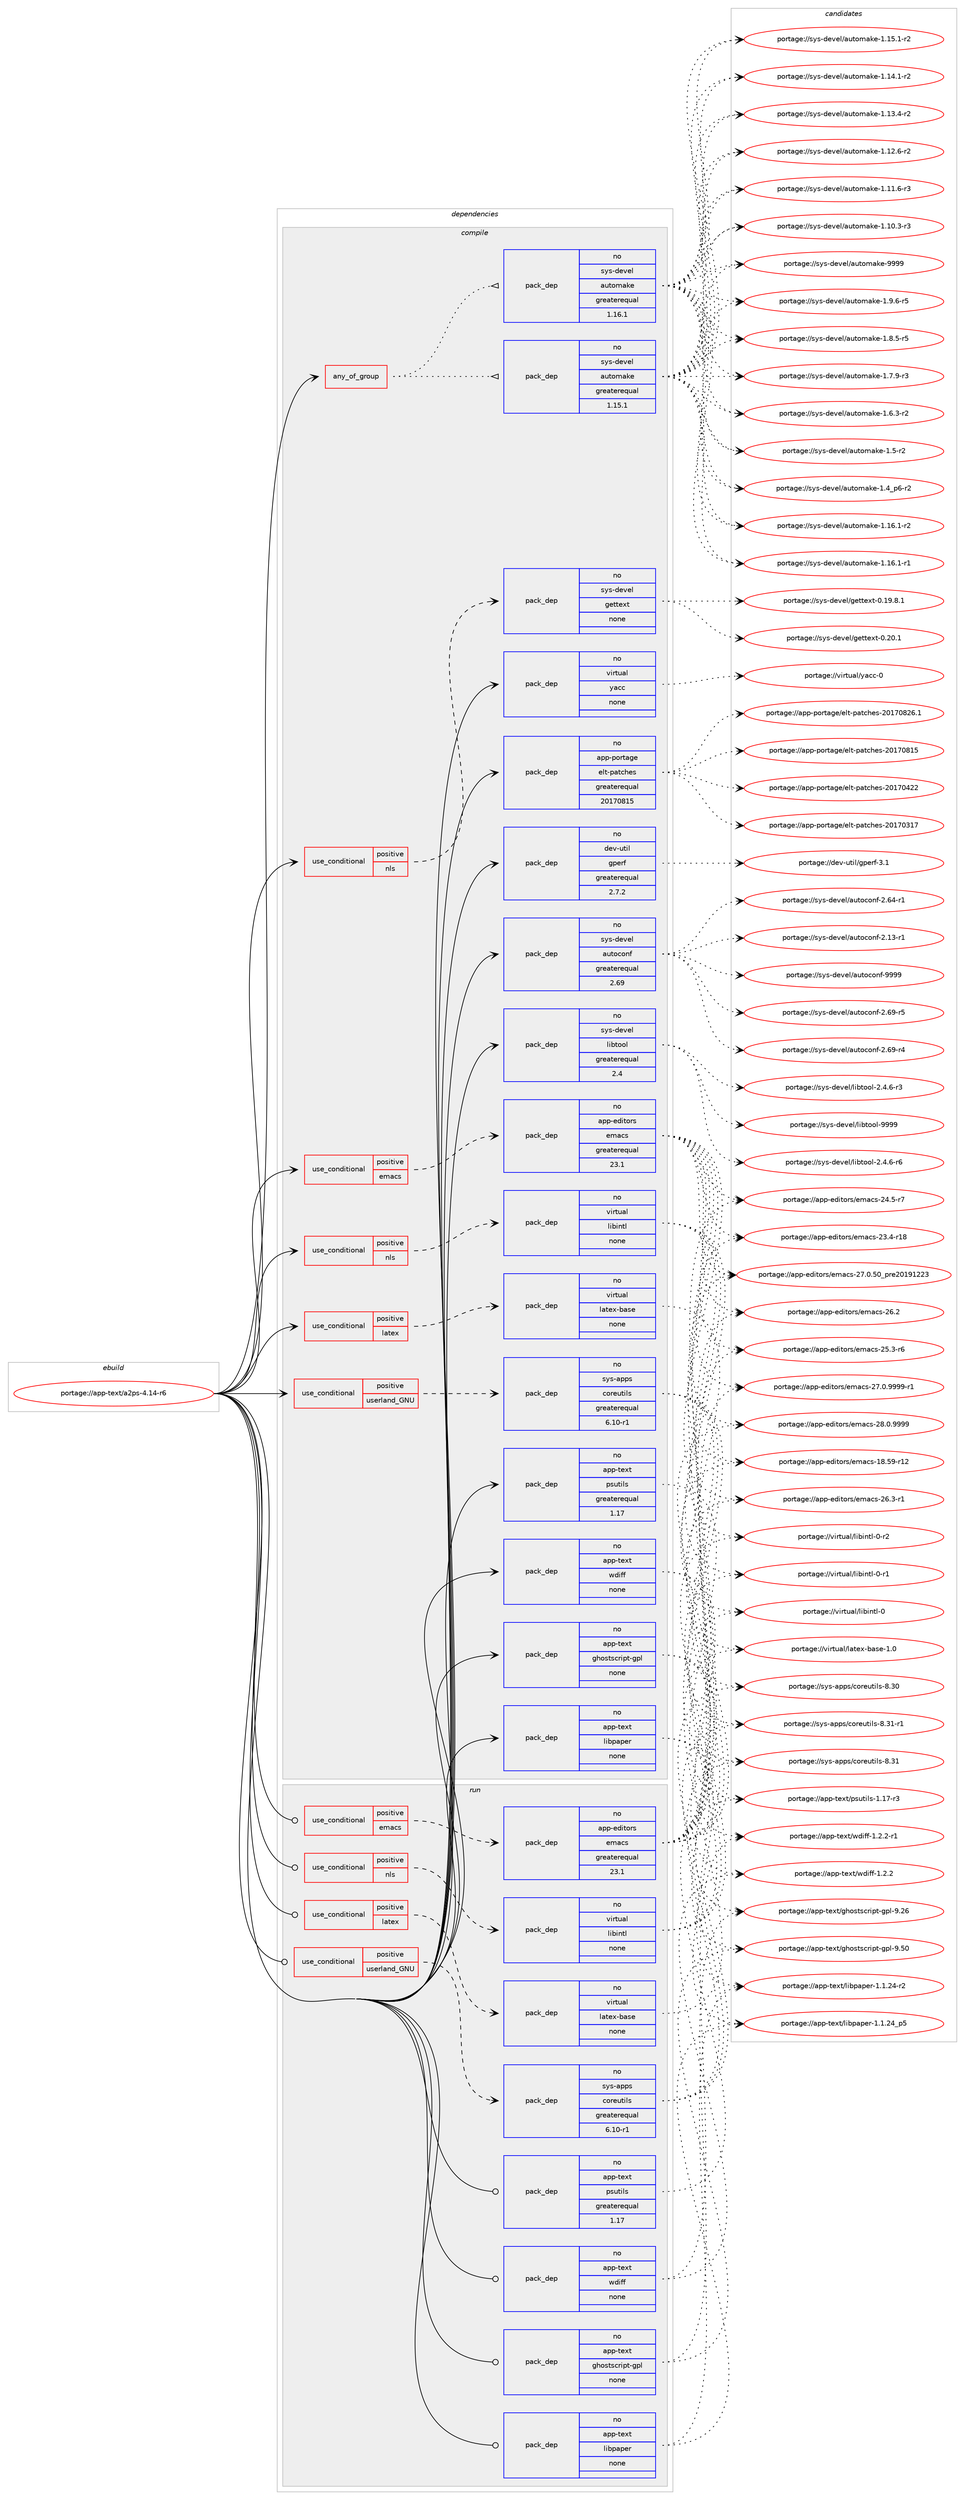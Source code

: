digraph prolog {

# *************
# Graph options
# *************

newrank=true;
concentrate=true;
compound=true;
graph [rankdir=LR,fontname=Helvetica,fontsize=10,ranksep=1.5];#, ranksep=2.5, nodesep=0.2];
edge  [arrowhead=vee];
node  [fontname=Helvetica,fontsize=10];

# **********
# The ebuild
# **********

subgraph cluster_leftcol {
color=gray;
label=<<i>ebuild</i>>;
id [label="portage://app-text/a2ps-4.14-r6", color=red, width=4, href="../app-text/a2ps-4.14-r6.svg"];
}

# ****************
# The dependencies
# ****************

subgraph cluster_midcol {
color=gray;
label=<<i>dependencies</i>>;
subgraph cluster_compile {
fillcolor="#eeeeee";
style=filled;
label=<<i>compile</i>>;
subgraph any7736 {
dependency599955 [label=<<TABLE BORDER="0" CELLBORDER="1" CELLSPACING="0" CELLPADDING="4"><TR><TD CELLPADDING="10">any_of_group</TD></TR></TABLE>>, shape=none, color=red];subgraph pack451269 {
dependency599956 [label=<<TABLE BORDER="0" CELLBORDER="1" CELLSPACING="0" CELLPADDING="4" WIDTH="220"><TR><TD ROWSPAN="6" CELLPADDING="30">pack_dep</TD></TR><TR><TD WIDTH="110">no</TD></TR><TR><TD>sys-devel</TD></TR><TR><TD>automake</TD></TR><TR><TD>greaterequal</TD></TR><TR><TD>1.16.1</TD></TR></TABLE>>, shape=none, color=blue];
}
dependency599955:e -> dependency599956:w [weight=20,style="dotted",arrowhead="oinv"];
subgraph pack451270 {
dependency599957 [label=<<TABLE BORDER="0" CELLBORDER="1" CELLSPACING="0" CELLPADDING="4" WIDTH="220"><TR><TD ROWSPAN="6" CELLPADDING="30">pack_dep</TD></TR><TR><TD WIDTH="110">no</TD></TR><TR><TD>sys-devel</TD></TR><TR><TD>automake</TD></TR><TR><TD>greaterequal</TD></TR><TR><TD>1.15.1</TD></TR></TABLE>>, shape=none, color=blue];
}
dependency599955:e -> dependency599957:w [weight=20,style="dotted",arrowhead="oinv"];
}
id:e -> dependency599955:w [weight=20,style="solid",arrowhead="vee"];
subgraph cond140684 {
dependency599958 [label=<<TABLE BORDER="0" CELLBORDER="1" CELLSPACING="0" CELLPADDING="4"><TR><TD ROWSPAN="3" CELLPADDING="10">use_conditional</TD></TR><TR><TD>positive</TD></TR><TR><TD>emacs</TD></TR></TABLE>>, shape=none, color=red];
subgraph pack451271 {
dependency599959 [label=<<TABLE BORDER="0" CELLBORDER="1" CELLSPACING="0" CELLPADDING="4" WIDTH="220"><TR><TD ROWSPAN="6" CELLPADDING="30">pack_dep</TD></TR><TR><TD WIDTH="110">no</TD></TR><TR><TD>app-editors</TD></TR><TR><TD>emacs</TD></TR><TR><TD>greaterequal</TD></TR><TR><TD>23.1</TD></TR></TABLE>>, shape=none, color=blue];
}
dependency599958:e -> dependency599959:w [weight=20,style="dashed",arrowhead="vee"];
}
id:e -> dependency599958:w [weight=20,style="solid",arrowhead="vee"];
subgraph cond140685 {
dependency599960 [label=<<TABLE BORDER="0" CELLBORDER="1" CELLSPACING="0" CELLPADDING="4"><TR><TD ROWSPAN="3" CELLPADDING="10">use_conditional</TD></TR><TR><TD>positive</TD></TR><TR><TD>latex</TD></TR></TABLE>>, shape=none, color=red];
subgraph pack451272 {
dependency599961 [label=<<TABLE BORDER="0" CELLBORDER="1" CELLSPACING="0" CELLPADDING="4" WIDTH="220"><TR><TD ROWSPAN="6" CELLPADDING="30">pack_dep</TD></TR><TR><TD WIDTH="110">no</TD></TR><TR><TD>virtual</TD></TR><TR><TD>latex-base</TD></TR><TR><TD>none</TD></TR><TR><TD></TD></TR></TABLE>>, shape=none, color=blue];
}
dependency599960:e -> dependency599961:w [weight=20,style="dashed",arrowhead="vee"];
}
id:e -> dependency599960:w [weight=20,style="solid",arrowhead="vee"];
subgraph cond140686 {
dependency599962 [label=<<TABLE BORDER="0" CELLBORDER="1" CELLSPACING="0" CELLPADDING="4"><TR><TD ROWSPAN="3" CELLPADDING="10">use_conditional</TD></TR><TR><TD>positive</TD></TR><TR><TD>nls</TD></TR></TABLE>>, shape=none, color=red];
subgraph pack451273 {
dependency599963 [label=<<TABLE BORDER="0" CELLBORDER="1" CELLSPACING="0" CELLPADDING="4" WIDTH="220"><TR><TD ROWSPAN="6" CELLPADDING="30">pack_dep</TD></TR><TR><TD WIDTH="110">no</TD></TR><TR><TD>sys-devel</TD></TR><TR><TD>gettext</TD></TR><TR><TD>none</TD></TR><TR><TD></TD></TR></TABLE>>, shape=none, color=blue];
}
dependency599962:e -> dependency599963:w [weight=20,style="dashed",arrowhead="vee"];
}
id:e -> dependency599962:w [weight=20,style="solid",arrowhead="vee"];
subgraph cond140687 {
dependency599964 [label=<<TABLE BORDER="0" CELLBORDER="1" CELLSPACING="0" CELLPADDING="4"><TR><TD ROWSPAN="3" CELLPADDING="10">use_conditional</TD></TR><TR><TD>positive</TD></TR><TR><TD>nls</TD></TR></TABLE>>, shape=none, color=red];
subgraph pack451274 {
dependency599965 [label=<<TABLE BORDER="0" CELLBORDER="1" CELLSPACING="0" CELLPADDING="4" WIDTH="220"><TR><TD ROWSPAN="6" CELLPADDING="30">pack_dep</TD></TR><TR><TD WIDTH="110">no</TD></TR><TR><TD>virtual</TD></TR><TR><TD>libintl</TD></TR><TR><TD>none</TD></TR><TR><TD></TD></TR></TABLE>>, shape=none, color=blue];
}
dependency599964:e -> dependency599965:w [weight=20,style="dashed",arrowhead="vee"];
}
id:e -> dependency599964:w [weight=20,style="solid",arrowhead="vee"];
subgraph cond140688 {
dependency599966 [label=<<TABLE BORDER="0" CELLBORDER="1" CELLSPACING="0" CELLPADDING="4"><TR><TD ROWSPAN="3" CELLPADDING="10">use_conditional</TD></TR><TR><TD>positive</TD></TR><TR><TD>userland_GNU</TD></TR></TABLE>>, shape=none, color=red];
subgraph pack451275 {
dependency599967 [label=<<TABLE BORDER="0" CELLBORDER="1" CELLSPACING="0" CELLPADDING="4" WIDTH="220"><TR><TD ROWSPAN="6" CELLPADDING="30">pack_dep</TD></TR><TR><TD WIDTH="110">no</TD></TR><TR><TD>sys-apps</TD></TR><TR><TD>coreutils</TD></TR><TR><TD>greaterequal</TD></TR><TR><TD>6.10-r1</TD></TR></TABLE>>, shape=none, color=blue];
}
dependency599966:e -> dependency599967:w [weight=20,style="dashed",arrowhead="vee"];
}
id:e -> dependency599966:w [weight=20,style="solid",arrowhead="vee"];
subgraph pack451276 {
dependency599968 [label=<<TABLE BORDER="0" CELLBORDER="1" CELLSPACING="0" CELLPADDING="4" WIDTH="220"><TR><TD ROWSPAN="6" CELLPADDING="30">pack_dep</TD></TR><TR><TD WIDTH="110">no</TD></TR><TR><TD>app-portage</TD></TR><TR><TD>elt-patches</TD></TR><TR><TD>greaterequal</TD></TR><TR><TD>20170815</TD></TR></TABLE>>, shape=none, color=blue];
}
id:e -> dependency599968:w [weight=20,style="solid",arrowhead="vee"];
subgraph pack451277 {
dependency599969 [label=<<TABLE BORDER="0" CELLBORDER="1" CELLSPACING="0" CELLPADDING="4" WIDTH="220"><TR><TD ROWSPAN="6" CELLPADDING="30">pack_dep</TD></TR><TR><TD WIDTH="110">no</TD></TR><TR><TD>app-text</TD></TR><TR><TD>ghostscript-gpl</TD></TR><TR><TD>none</TD></TR><TR><TD></TD></TR></TABLE>>, shape=none, color=blue];
}
id:e -> dependency599969:w [weight=20,style="solid",arrowhead="vee"];
subgraph pack451278 {
dependency599970 [label=<<TABLE BORDER="0" CELLBORDER="1" CELLSPACING="0" CELLPADDING="4" WIDTH="220"><TR><TD ROWSPAN="6" CELLPADDING="30">pack_dep</TD></TR><TR><TD WIDTH="110">no</TD></TR><TR><TD>app-text</TD></TR><TR><TD>libpaper</TD></TR><TR><TD>none</TD></TR><TR><TD></TD></TR></TABLE>>, shape=none, color=blue];
}
id:e -> dependency599970:w [weight=20,style="solid",arrowhead="vee"];
subgraph pack451279 {
dependency599971 [label=<<TABLE BORDER="0" CELLBORDER="1" CELLSPACING="0" CELLPADDING="4" WIDTH="220"><TR><TD ROWSPAN="6" CELLPADDING="30">pack_dep</TD></TR><TR><TD WIDTH="110">no</TD></TR><TR><TD>app-text</TD></TR><TR><TD>psutils</TD></TR><TR><TD>greaterequal</TD></TR><TR><TD>1.17</TD></TR></TABLE>>, shape=none, color=blue];
}
id:e -> dependency599971:w [weight=20,style="solid",arrowhead="vee"];
subgraph pack451280 {
dependency599972 [label=<<TABLE BORDER="0" CELLBORDER="1" CELLSPACING="0" CELLPADDING="4" WIDTH="220"><TR><TD ROWSPAN="6" CELLPADDING="30">pack_dep</TD></TR><TR><TD WIDTH="110">no</TD></TR><TR><TD>app-text</TD></TR><TR><TD>wdiff</TD></TR><TR><TD>none</TD></TR><TR><TD></TD></TR></TABLE>>, shape=none, color=blue];
}
id:e -> dependency599972:w [weight=20,style="solid",arrowhead="vee"];
subgraph pack451281 {
dependency599973 [label=<<TABLE BORDER="0" CELLBORDER="1" CELLSPACING="0" CELLPADDING="4" WIDTH="220"><TR><TD ROWSPAN="6" CELLPADDING="30">pack_dep</TD></TR><TR><TD WIDTH="110">no</TD></TR><TR><TD>dev-util</TD></TR><TR><TD>gperf</TD></TR><TR><TD>greaterequal</TD></TR><TR><TD>2.7.2</TD></TR></TABLE>>, shape=none, color=blue];
}
id:e -> dependency599973:w [weight=20,style="solid",arrowhead="vee"];
subgraph pack451282 {
dependency599974 [label=<<TABLE BORDER="0" CELLBORDER="1" CELLSPACING="0" CELLPADDING="4" WIDTH="220"><TR><TD ROWSPAN="6" CELLPADDING="30">pack_dep</TD></TR><TR><TD WIDTH="110">no</TD></TR><TR><TD>sys-devel</TD></TR><TR><TD>autoconf</TD></TR><TR><TD>greaterequal</TD></TR><TR><TD>2.69</TD></TR></TABLE>>, shape=none, color=blue];
}
id:e -> dependency599974:w [weight=20,style="solid",arrowhead="vee"];
subgraph pack451283 {
dependency599975 [label=<<TABLE BORDER="0" CELLBORDER="1" CELLSPACING="0" CELLPADDING="4" WIDTH="220"><TR><TD ROWSPAN="6" CELLPADDING="30">pack_dep</TD></TR><TR><TD WIDTH="110">no</TD></TR><TR><TD>sys-devel</TD></TR><TR><TD>libtool</TD></TR><TR><TD>greaterequal</TD></TR><TR><TD>2.4</TD></TR></TABLE>>, shape=none, color=blue];
}
id:e -> dependency599975:w [weight=20,style="solid",arrowhead="vee"];
subgraph pack451284 {
dependency599976 [label=<<TABLE BORDER="0" CELLBORDER="1" CELLSPACING="0" CELLPADDING="4" WIDTH="220"><TR><TD ROWSPAN="6" CELLPADDING="30">pack_dep</TD></TR><TR><TD WIDTH="110">no</TD></TR><TR><TD>virtual</TD></TR><TR><TD>yacc</TD></TR><TR><TD>none</TD></TR><TR><TD></TD></TR></TABLE>>, shape=none, color=blue];
}
id:e -> dependency599976:w [weight=20,style="solid",arrowhead="vee"];
}
subgraph cluster_compileandrun {
fillcolor="#eeeeee";
style=filled;
label=<<i>compile and run</i>>;
}
subgraph cluster_run {
fillcolor="#eeeeee";
style=filled;
label=<<i>run</i>>;
subgraph cond140689 {
dependency599977 [label=<<TABLE BORDER="0" CELLBORDER="1" CELLSPACING="0" CELLPADDING="4"><TR><TD ROWSPAN="3" CELLPADDING="10">use_conditional</TD></TR><TR><TD>positive</TD></TR><TR><TD>emacs</TD></TR></TABLE>>, shape=none, color=red];
subgraph pack451285 {
dependency599978 [label=<<TABLE BORDER="0" CELLBORDER="1" CELLSPACING="0" CELLPADDING="4" WIDTH="220"><TR><TD ROWSPAN="6" CELLPADDING="30">pack_dep</TD></TR><TR><TD WIDTH="110">no</TD></TR><TR><TD>app-editors</TD></TR><TR><TD>emacs</TD></TR><TR><TD>greaterequal</TD></TR><TR><TD>23.1</TD></TR></TABLE>>, shape=none, color=blue];
}
dependency599977:e -> dependency599978:w [weight=20,style="dashed",arrowhead="vee"];
}
id:e -> dependency599977:w [weight=20,style="solid",arrowhead="odot"];
subgraph cond140690 {
dependency599979 [label=<<TABLE BORDER="0" CELLBORDER="1" CELLSPACING="0" CELLPADDING="4"><TR><TD ROWSPAN="3" CELLPADDING="10">use_conditional</TD></TR><TR><TD>positive</TD></TR><TR><TD>latex</TD></TR></TABLE>>, shape=none, color=red];
subgraph pack451286 {
dependency599980 [label=<<TABLE BORDER="0" CELLBORDER="1" CELLSPACING="0" CELLPADDING="4" WIDTH="220"><TR><TD ROWSPAN="6" CELLPADDING="30">pack_dep</TD></TR><TR><TD WIDTH="110">no</TD></TR><TR><TD>virtual</TD></TR><TR><TD>latex-base</TD></TR><TR><TD>none</TD></TR><TR><TD></TD></TR></TABLE>>, shape=none, color=blue];
}
dependency599979:e -> dependency599980:w [weight=20,style="dashed",arrowhead="vee"];
}
id:e -> dependency599979:w [weight=20,style="solid",arrowhead="odot"];
subgraph cond140691 {
dependency599981 [label=<<TABLE BORDER="0" CELLBORDER="1" CELLSPACING="0" CELLPADDING="4"><TR><TD ROWSPAN="3" CELLPADDING="10">use_conditional</TD></TR><TR><TD>positive</TD></TR><TR><TD>nls</TD></TR></TABLE>>, shape=none, color=red];
subgraph pack451287 {
dependency599982 [label=<<TABLE BORDER="0" CELLBORDER="1" CELLSPACING="0" CELLPADDING="4" WIDTH="220"><TR><TD ROWSPAN="6" CELLPADDING="30">pack_dep</TD></TR><TR><TD WIDTH="110">no</TD></TR><TR><TD>virtual</TD></TR><TR><TD>libintl</TD></TR><TR><TD>none</TD></TR><TR><TD></TD></TR></TABLE>>, shape=none, color=blue];
}
dependency599981:e -> dependency599982:w [weight=20,style="dashed",arrowhead="vee"];
}
id:e -> dependency599981:w [weight=20,style="solid",arrowhead="odot"];
subgraph cond140692 {
dependency599983 [label=<<TABLE BORDER="0" CELLBORDER="1" CELLSPACING="0" CELLPADDING="4"><TR><TD ROWSPAN="3" CELLPADDING="10">use_conditional</TD></TR><TR><TD>positive</TD></TR><TR><TD>userland_GNU</TD></TR></TABLE>>, shape=none, color=red];
subgraph pack451288 {
dependency599984 [label=<<TABLE BORDER="0" CELLBORDER="1" CELLSPACING="0" CELLPADDING="4" WIDTH="220"><TR><TD ROWSPAN="6" CELLPADDING="30">pack_dep</TD></TR><TR><TD WIDTH="110">no</TD></TR><TR><TD>sys-apps</TD></TR><TR><TD>coreutils</TD></TR><TR><TD>greaterequal</TD></TR><TR><TD>6.10-r1</TD></TR></TABLE>>, shape=none, color=blue];
}
dependency599983:e -> dependency599984:w [weight=20,style="dashed",arrowhead="vee"];
}
id:e -> dependency599983:w [weight=20,style="solid",arrowhead="odot"];
subgraph pack451289 {
dependency599985 [label=<<TABLE BORDER="0" CELLBORDER="1" CELLSPACING="0" CELLPADDING="4" WIDTH="220"><TR><TD ROWSPAN="6" CELLPADDING="30">pack_dep</TD></TR><TR><TD WIDTH="110">no</TD></TR><TR><TD>app-text</TD></TR><TR><TD>ghostscript-gpl</TD></TR><TR><TD>none</TD></TR><TR><TD></TD></TR></TABLE>>, shape=none, color=blue];
}
id:e -> dependency599985:w [weight=20,style="solid",arrowhead="odot"];
subgraph pack451290 {
dependency599986 [label=<<TABLE BORDER="0" CELLBORDER="1" CELLSPACING="0" CELLPADDING="4" WIDTH="220"><TR><TD ROWSPAN="6" CELLPADDING="30">pack_dep</TD></TR><TR><TD WIDTH="110">no</TD></TR><TR><TD>app-text</TD></TR><TR><TD>libpaper</TD></TR><TR><TD>none</TD></TR><TR><TD></TD></TR></TABLE>>, shape=none, color=blue];
}
id:e -> dependency599986:w [weight=20,style="solid",arrowhead="odot"];
subgraph pack451291 {
dependency599987 [label=<<TABLE BORDER="0" CELLBORDER="1" CELLSPACING="0" CELLPADDING="4" WIDTH="220"><TR><TD ROWSPAN="6" CELLPADDING="30">pack_dep</TD></TR><TR><TD WIDTH="110">no</TD></TR><TR><TD>app-text</TD></TR><TR><TD>psutils</TD></TR><TR><TD>greaterequal</TD></TR><TR><TD>1.17</TD></TR></TABLE>>, shape=none, color=blue];
}
id:e -> dependency599987:w [weight=20,style="solid",arrowhead="odot"];
subgraph pack451292 {
dependency599988 [label=<<TABLE BORDER="0" CELLBORDER="1" CELLSPACING="0" CELLPADDING="4" WIDTH="220"><TR><TD ROWSPAN="6" CELLPADDING="30">pack_dep</TD></TR><TR><TD WIDTH="110">no</TD></TR><TR><TD>app-text</TD></TR><TR><TD>wdiff</TD></TR><TR><TD>none</TD></TR><TR><TD></TD></TR></TABLE>>, shape=none, color=blue];
}
id:e -> dependency599988:w [weight=20,style="solid",arrowhead="odot"];
}
}

# **************
# The candidates
# **************

subgraph cluster_choices {
rank=same;
color=gray;
label=<<i>candidates</i>>;

subgraph choice451269 {
color=black;
nodesep=1;
choice115121115451001011181011084797117116111109971071014557575757 [label="portage://sys-devel/automake-9999", color=red, width=4,href="../sys-devel/automake-9999.svg"];
choice115121115451001011181011084797117116111109971071014549465746544511453 [label="portage://sys-devel/automake-1.9.6-r5", color=red, width=4,href="../sys-devel/automake-1.9.6-r5.svg"];
choice115121115451001011181011084797117116111109971071014549465646534511453 [label="portage://sys-devel/automake-1.8.5-r5", color=red, width=4,href="../sys-devel/automake-1.8.5-r5.svg"];
choice115121115451001011181011084797117116111109971071014549465546574511451 [label="portage://sys-devel/automake-1.7.9-r3", color=red, width=4,href="../sys-devel/automake-1.7.9-r3.svg"];
choice115121115451001011181011084797117116111109971071014549465446514511450 [label="portage://sys-devel/automake-1.6.3-r2", color=red, width=4,href="../sys-devel/automake-1.6.3-r2.svg"];
choice11512111545100101118101108479711711611110997107101454946534511450 [label="portage://sys-devel/automake-1.5-r2", color=red, width=4,href="../sys-devel/automake-1.5-r2.svg"];
choice115121115451001011181011084797117116111109971071014549465295112544511450 [label="portage://sys-devel/automake-1.4_p6-r2", color=red, width=4,href="../sys-devel/automake-1.4_p6-r2.svg"];
choice11512111545100101118101108479711711611110997107101454946495446494511450 [label="portage://sys-devel/automake-1.16.1-r2", color=red, width=4,href="../sys-devel/automake-1.16.1-r2.svg"];
choice11512111545100101118101108479711711611110997107101454946495446494511449 [label="portage://sys-devel/automake-1.16.1-r1", color=red, width=4,href="../sys-devel/automake-1.16.1-r1.svg"];
choice11512111545100101118101108479711711611110997107101454946495346494511450 [label="portage://sys-devel/automake-1.15.1-r2", color=red, width=4,href="../sys-devel/automake-1.15.1-r2.svg"];
choice11512111545100101118101108479711711611110997107101454946495246494511450 [label="portage://sys-devel/automake-1.14.1-r2", color=red, width=4,href="../sys-devel/automake-1.14.1-r2.svg"];
choice11512111545100101118101108479711711611110997107101454946495146524511450 [label="portage://sys-devel/automake-1.13.4-r2", color=red, width=4,href="../sys-devel/automake-1.13.4-r2.svg"];
choice11512111545100101118101108479711711611110997107101454946495046544511450 [label="portage://sys-devel/automake-1.12.6-r2", color=red, width=4,href="../sys-devel/automake-1.12.6-r2.svg"];
choice11512111545100101118101108479711711611110997107101454946494946544511451 [label="portage://sys-devel/automake-1.11.6-r3", color=red, width=4,href="../sys-devel/automake-1.11.6-r3.svg"];
choice11512111545100101118101108479711711611110997107101454946494846514511451 [label="portage://sys-devel/automake-1.10.3-r3", color=red, width=4,href="../sys-devel/automake-1.10.3-r3.svg"];
dependency599956:e -> choice115121115451001011181011084797117116111109971071014557575757:w [style=dotted,weight="100"];
dependency599956:e -> choice115121115451001011181011084797117116111109971071014549465746544511453:w [style=dotted,weight="100"];
dependency599956:e -> choice115121115451001011181011084797117116111109971071014549465646534511453:w [style=dotted,weight="100"];
dependency599956:e -> choice115121115451001011181011084797117116111109971071014549465546574511451:w [style=dotted,weight="100"];
dependency599956:e -> choice115121115451001011181011084797117116111109971071014549465446514511450:w [style=dotted,weight="100"];
dependency599956:e -> choice11512111545100101118101108479711711611110997107101454946534511450:w [style=dotted,weight="100"];
dependency599956:e -> choice115121115451001011181011084797117116111109971071014549465295112544511450:w [style=dotted,weight="100"];
dependency599956:e -> choice11512111545100101118101108479711711611110997107101454946495446494511450:w [style=dotted,weight="100"];
dependency599956:e -> choice11512111545100101118101108479711711611110997107101454946495446494511449:w [style=dotted,weight="100"];
dependency599956:e -> choice11512111545100101118101108479711711611110997107101454946495346494511450:w [style=dotted,weight="100"];
dependency599956:e -> choice11512111545100101118101108479711711611110997107101454946495246494511450:w [style=dotted,weight="100"];
dependency599956:e -> choice11512111545100101118101108479711711611110997107101454946495146524511450:w [style=dotted,weight="100"];
dependency599956:e -> choice11512111545100101118101108479711711611110997107101454946495046544511450:w [style=dotted,weight="100"];
dependency599956:e -> choice11512111545100101118101108479711711611110997107101454946494946544511451:w [style=dotted,weight="100"];
dependency599956:e -> choice11512111545100101118101108479711711611110997107101454946494846514511451:w [style=dotted,weight="100"];
}
subgraph choice451270 {
color=black;
nodesep=1;
choice115121115451001011181011084797117116111109971071014557575757 [label="portage://sys-devel/automake-9999", color=red, width=4,href="../sys-devel/automake-9999.svg"];
choice115121115451001011181011084797117116111109971071014549465746544511453 [label="portage://sys-devel/automake-1.9.6-r5", color=red, width=4,href="../sys-devel/automake-1.9.6-r5.svg"];
choice115121115451001011181011084797117116111109971071014549465646534511453 [label="portage://sys-devel/automake-1.8.5-r5", color=red, width=4,href="../sys-devel/automake-1.8.5-r5.svg"];
choice115121115451001011181011084797117116111109971071014549465546574511451 [label="portage://sys-devel/automake-1.7.9-r3", color=red, width=4,href="../sys-devel/automake-1.7.9-r3.svg"];
choice115121115451001011181011084797117116111109971071014549465446514511450 [label="portage://sys-devel/automake-1.6.3-r2", color=red, width=4,href="../sys-devel/automake-1.6.3-r2.svg"];
choice11512111545100101118101108479711711611110997107101454946534511450 [label="portage://sys-devel/automake-1.5-r2", color=red, width=4,href="../sys-devel/automake-1.5-r2.svg"];
choice115121115451001011181011084797117116111109971071014549465295112544511450 [label="portage://sys-devel/automake-1.4_p6-r2", color=red, width=4,href="../sys-devel/automake-1.4_p6-r2.svg"];
choice11512111545100101118101108479711711611110997107101454946495446494511450 [label="portage://sys-devel/automake-1.16.1-r2", color=red, width=4,href="../sys-devel/automake-1.16.1-r2.svg"];
choice11512111545100101118101108479711711611110997107101454946495446494511449 [label="portage://sys-devel/automake-1.16.1-r1", color=red, width=4,href="../sys-devel/automake-1.16.1-r1.svg"];
choice11512111545100101118101108479711711611110997107101454946495346494511450 [label="portage://sys-devel/automake-1.15.1-r2", color=red, width=4,href="../sys-devel/automake-1.15.1-r2.svg"];
choice11512111545100101118101108479711711611110997107101454946495246494511450 [label="portage://sys-devel/automake-1.14.1-r2", color=red, width=4,href="../sys-devel/automake-1.14.1-r2.svg"];
choice11512111545100101118101108479711711611110997107101454946495146524511450 [label="portage://sys-devel/automake-1.13.4-r2", color=red, width=4,href="../sys-devel/automake-1.13.4-r2.svg"];
choice11512111545100101118101108479711711611110997107101454946495046544511450 [label="portage://sys-devel/automake-1.12.6-r2", color=red, width=4,href="../sys-devel/automake-1.12.6-r2.svg"];
choice11512111545100101118101108479711711611110997107101454946494946544511451 [label="portage://sys-devel/automake-1.11.6-r3", color=red, width=4,href="../sys-devel/automake-1.11.6-r3.svg"];
choice11512111545100101118101108479711711611110997107101454946494846514511451 [label="portage://sys-devel/automake-1.10.3-r3", color=red, width=4,href="../sys-devel/automake-1.10.3-r3.svg"];
dependency599957:e -> choice115121115451001011181011084797117116111109971071014557575757:w [style=dotted,weight="100"];
dependency599957:e -> choice115121115451001011181011084797117116111109971071014549465746544511453:w [style=dotted,weight="100"];
dependency599957:e -> choice115121115451001011181011084797117116111109971071014549465646534511453:w [style=dotted,weight="100"];
dependency599957:e -> choice115121115451001011181011084797117116111109971071014549465546574511451:w [style=dotted,weight="100"];
dependency599957:e -> choice115121115451001011181011084797117116111109971071014549465446514511450:w [style=dotted,weight="100"];
dependency599957:e -> choice11512111545100101118101108479711711611110997107101454946534511450:w [style=dotted,weight="100"];
dependency599957:e -> choice115121115451001011181011084797117116111109971071014549465295112544511450:w [style=dotted,weight="100"];
dependency599957:e -> choice11512111545100101118101108479711711611110997107101454946495446494511450:w [style=dotted,weight="100"];
dependency599957:e -> choice11512111545100101118101108479711711611110997107101454946495446494511449:w [style=dotted,weight="100"];
dependency599957:e -> choice11512111545100101118101108479711711611110997107101454946495346494511450:w [style=dotted,weight="100"];
dependency599957:e -> choice11512111545100101118101108479711711611110997107101454946495246494511450:w [style=dotted,weight="100"];
dependency599957:e -> choice11512111545100101118101108479711711611110997107101454946495146524511450:w [style=dotted,weight="100"];
dependency599957:e -> choice11512111545100101118101108479711711611110997107101454946495046544511450:w [style=dotted,weight="100"];
dependency599957:e -> choice11512111545100101118101108479711711611110997107101454946494946544511451:w [style=dotted,weight="100"];
dependency599957:e -> choice11512111545100101118101108479711711611110997107101454946494846514511451:w [style=dotted,weight="100"];
}
subgraph choice451271 {
color=black;
nodesep=1;
choice971121124510110010511611111411547101109979911545505646484657575757 [label="portage://app-editors/emacs-28.0.9999", color=red, width=4,href="../app-editors/emacs-28.0.9999.svg"];
choice9711211245101100105116111114115471011099799115455055464846575757574511449 [label="portage://app-editors/emacs-27.0.9999-r1", color=red, width=4,href="../app-editors/emacs-27.0.9999-r1.svg"];
choice97112112451011001051161111141154710110997991154550554648465348951121141015048495749505051 [label="portage://app-editors/emacs-27.0.50_pre20191223", color=red, width=4,href="../app-editors/emacs-27.0.50_pre20191223.svg"];
choice971121124510110010511611111411547101109979911545505446514511449 [label="portage://app-editors/emacs-26.3-r1", color=red, width=4,href="../app-editors/emacs-26.3-r1.svg"];
choice97112112451011001051161111141154710110997991154550544650 [label="portage://app-editors/emacs-26.2", color=red, width=4,href="../app-editors/emacs-26.2.svg"];
choice971121124510110010511611111411547101109979911545505346514511454 [label="portage://app-editors/emacs-25.3-r6", color=red, width=4,href="../app-editors/emacs-25.3-r6.svg"];
choice971121124510110010511611111411547101109979911545505246534511455 [label="portage://app-editors/emacs-24.5-r7", color=red, width=4,href="../app-editors/emacs-24.5-r7.svg"];
choice97112112451011001051161111141154710110997991154550514652451144956 [label="portage://app-editors/emacs-23.4-r18", color=red, width=4,href="../app-editors/emacs-23.4-r18.svg"];
choice9711211245101100105116111114115471011099799115454956465357451144950 [label="portage://app-editors/emacs-18.59-r12", color=red, width=4,href="../app-editors/emacs-18.59-r12.svg"];
dependency599959:e -> choice971121124510110010511611111411547101109979911545505646484657575757:w [style=dotted,weight="100"];
dependency599959:e -> choice9711211245101100105116111114115471011099799115455055464846575757574511449:w [style=dotted,weight="100"];
dependency599959:e -> choice97112112451011001051161111141154710110997991154550554648465348951121141015048495749505051:w [style=dotted,weight="100"];
dependency599959:e -> choice971121124510110010511611111411547101109979911545505446514511449:w [style=dotted,weight="100"];
dependency599959:e -> choice97112112451011001051161111141154710110997991154550544650:w [style=dotted,weight="100"];
dependency599959:e -> choice971121124510110010511611111411547101109979911545505346514511454:w [style=dotted,weight="100"];
dependency599959:e -> choice971121124510110010511611111411547101109979911545505246534511455:w [style=dotted,weight="100"];
dependency599959:e -> choice97112112451011001051161111141154710110997991154550514652451144956:w [style=dotted,weight="100"];
dependency599959:e -> choice9711211245101100105116111114115471011099799115454956465357451144950:w [style=dotted,weight="100"];
}
subgraph choice451272 {
color=black;
nodesep=1;
choice11810511411611797108471089711610112045989711510145494648 [label="portage://virtual/latex-base-1.0", color=red, width=4,href="../virtual/latex-base-1.0.svg"];
dependency599961:e -> choice11810511411611797108471089711610112045989711510145494648:w [style=dotted,weight="100"];
}
subgraph choice451273 {
color=black;
nodesep=1;
choice115121115451001011181011084710310111611610112011645484650484649 [label="portage://sys-devel/gettext-0.20.1", color=red, width=4,href="../sys-devel/gettext-0.20.1.svg"];
choice1151211154510010111810110847103101116116101120116454846495746564649 [label="portage://sys-devel/gettext-0.19.8.1", color=red, width=4,href="../sys-devel/gettext-0.19.8.1.svg"];
dependency599963:e -> choice115121115451001011181011084710310111611610112011645484650484649:w [style=dotted,weight="100"];
dependency599963:e -> choice1151211154510010111810110847103101116116101120116454846495746564649:w [style=dotted,weight="100"];
}
subgraph choice451274 {
color=black;
nodesep=1;
choice11810511411611797108471081059810511011610845484511450 [label="portage://virtual/libintl-0-r2", color=red, width=4,href="../virtual/libintl-0-r2.svg"];
choice11810511411611797108471081059810511011610845484511449 [label="portage://virtual/libintl-0-r1", color=red, width=4,href="../virtual/libintl-0-r1.svg"];
choice1181051141161179710847108105981051101161084548 [label="portage://virtual/libintl-0", color=red, width=4,href="../virtual/libintl-0.svg"];
dependency599965:e -> choice11810511411611797108471081059810511011610845484511450:w [style=dotted,weight="100"];
dependency599965:e -> choice11810511411611797108471081059810511011610845484511449:w [style=dotted,weight="100"];
dependency599965:e -> choice1181051141161179710847108105981051101161084548:w [style=dotted,weight="100"];
}
subgraph choice451275 {
color=black;
nodesep=1;
choice1151211154597112112115479911111410111711610510811545564651494511449 [label="portage://sys-apps/coreutils-8.31-r1", color=red, width=4,href="../sys-apps/coreutils-8.31-r1.svg"];
choice115121115459711211211547991111141011171161051081154556465149 [label="portage://sys-apps/coreutils-8.31", color=red, width=4,href="../sys-apps/coreutils-8.31.svg"];
choice115121115459711211211547991111141011171161051081154556465148 [label="portage://sys-apps/coreutils-8.30", color=red, width=4,href="../sys-apps/coreutils-8.30.svg"];
dependency599967:e -> choice1151211154597112112115479911111410111711610510811545564651494511449:w [style=dotted,weight="100"];
dependency599967:e -> choice115121115459711211211547991111141011171161051081154556465149:w [style=dotted,weight="100"];
dependency599967:e -> choice115121115459711211211547991111141011171161051081154556465148:w [style=dotted,weight="100"];
}
subgraph choice451276 {
color=black;
nodesep=1;
choice971121124511211111411697103101471011081164511297116991041011154550484955485650544649 [label="portage://app-portage/elt-patches-20170826.1", color=red, width=4,href="../app-portage/elt-patches-20170826.1.svg"];
choice97112112451121111141169710310147101108116451129711699104101115455048495548564953 [label="portage://app-portage/elt-patches-20170815", color=red, width=4,href="../app-portage/elt-patches-20170815.svg"];
choice97112112451121111141169710310147101108116451129711699104101115455048495548525050 [label="portage://app-portage/elt-patches-20170422", color=red, width=4,href="../app-portage/elt-patches-20170422.svg"];
choice97112112451121111141169710310147101108116451129711699104101115455048495548514955 [label="portage://app-portage/elt-patches-20170317", color=red, width=4,href="../app-portage/elt-patches-20170317.svg"];
dependency599968:e -> choice971121124511211111411697103101471011081164511297116991041011154550484955485650544649:w [style=dotted,weight="100"];
dependency599968:e -> choice97112112451121111141169710310147101108116451129711699104101115455048495548564953:w [style=dotted,weight="100"];
dependency599968:e -> choice97112112451121111141169710310147101108116451129711699104101115455048495548525050:w [style=dotted,weight="100"];
dependency599968:e -> choice97112112451121111141169710310147101108116451129711699104101115455048495548514955:w [style=dotted,weight="100"];
}
subgraph choice451277 {
color=black;
nodesep=1;
choice97112112451161011201164710310411111511611599114105112116451031121084557465348 [label="portage://app-text/ghostscript-gpl-9.50", color=red, width=4,href="../app-text/ghostscript-gpl-9.50.svg"];
choice97112112451161011201164710310411111511611599114105112116451031121084557465054 [label="portage://app-text/ghostscript-gpl-9.26", color=red, width=4,href="../app-text/ghostscript-gpl-9.26.svg"];
dependency599969:e -> choice97112112451161011201164710310411111511611599114105112116451031121084557465348:w [style=dotted,weight="100"];
dependency599969:e -> choice97112112451161011201164710310411111511611599114105112116451031121084557465054:w [style=dotted,weight="100"];
}
subgraph choice451278 {
color=black;
nodesep=1;
choice9711211245116101120116471081059811297112101114454946494650529511253 [label="portage://app-text/libpaper-1.1.24_p5", color=red, width=4,href="../app-text/libpaper-1.1.24_p5.svg"];
choice9711211245116101120116471081059811297112101114454946494650524511450 [label="portage://app-text/libpaper-1.1.24-r2", color=red, width=4,href="../app-text/libpaper-1.1.24-r2.svg"];
dependency599970:e -> choice9711211245116101120116471081059811297112101114454946494650529511253:w [style=dotted,weight="100"];
dependency599970:e -> choice9711211245116101120116471081059811297112101114454946494650524511450:w [style=dotted,weight="100"];
}
subgraph choice451279 {
color=black;
nodesep=1;
choice97112112451161011201164711211511711610510811545494649554511451 [label="portage://app-text/psutils-1.17-r3", color=red, width=4,href="../app-text/psutils-1.17-r3.svg"];
dependency599971:e -> choice97112112451161011201164711211511711610510811545494649554511451:w [style=dotted,weight="100"];
}
subgraph choice451280 {
color=black;
nodesep=1;
choice9711211245116101120116471191001051021024549465046504511449 [label="portage://app-text/wdiff-1.2.2-r1", color=red, width=4,href="../app-text/wdiff-1.2.2-r1.svg"];
choice971121124511610112011647119100105102102454946504650 [label="portage://app-text/wdiff-1.2.2", color=red, width=4,href="../app-text/wdiff-1.2.2.svg"];
dependency599972:e -> choice9711211245116101120116471191001051021024549465046504511449:w [style=dotted,weight="100"];
dependency599972:e -> choice971121124511610112011647119100105102102454946504650:w [style=dotted,weight="100"];
}
subgraph choice451281 {
color=black;
nodesep=1;
choice100101118451171161051084710311210111410245514649 [label="portage://dev-util/gperf-3.1", color=red, width=4,href="../dev-util/gperf-3.1.svg"];
dependency599973:e -> choice100101118451171161051084710311210111410245514649:w [style=dotted,weight="100"];
}
subgraph choice451282 {
color=black;
nodesep=1;
choice115121115451001011181011084797117116111991111101024557575757 [label="portage://sys-devel/autoconf-9999", color=red, width=4,href="../sys-devel/autoconf-9999.svg"];
choice1151211154510010111810110847971171161119911111010245504654574511453 [label="portage://sys-devel/autoconf-2.69-r5", color=red, width=4,href="../sys-devel/autoconf-2.69-r5.svg"];
choice1151211154510010111810110847971171161119911111010245504654574511452 [label="portage://sys-devel/autoconf-2.69-r4", color=red, width=4,href="../sys-devel/autoconf-2.69-r4.svg"];
choice1151211154510010111810110847971171161119911111010245504654524511449 [label="portage://sys-devel/autoconf-2.64-r1", color=red, width=4,href="../sys-devel/autoconf-2.64-r1.svg"];
choice1151211154510010111810110847971171161119911111010245504649514511449 [label="portage://sys-devel/autoconf-2.13-r1", color=red, width=4,href="../sys-devel/autoconf-2.13-r1.svg"];
dependency599974:e -> choice115121115451001011181011084797117116111991111101024557575757:w [style=dotted,weight="100"];
dependency599974:e -> choice1151211154510010111810110847971171161119911111010245504654574511453:w [style=dotted,weight="100"];
dependency599974:e -> choice1151211154510010111810110847971171161119911111010245504654574511452:w [style=dotted,weight="100"];
dependency599974:e -> choice1151211154510010111810110847971171161119911111010245504654524511449:w [style=dotted,weight="100"];
dependency599974:e -> choice1151211154510010111810110847971171161119911111010245504649514511449:w [style=dotted,weight="100"];
}
subgraph choice451283 {
color=black;
nodesep=1;
choice1151211154510010111810110847108105981161111111084557575757 [label="portage://sys-devel/libtool-9999", color=red, width=4,href="../sys-devel/libtool-9999.svg"];
choice1151211154510010111810110847108105981161111111084550465246544511454 [label="portage://sys-devel/libtool-2.4.6-r6", color=red, width=4,href="../sys-devel/libtool-2.4.6-r6.svg"];
choice1151211154510010111810110847108105981161111111084550465246544511451 [label="portage://sys-devel/libtool-2.4.6-r3", color=red, width=4,href="../sys-devel/libtool-2.4.6-r3.svg"];
dependency599975:e -> choice1151211154510010111810110847108105981161111111084557575757:w [style=dotted,weight="100"];
dependency599975:e -> choice1151211154510010111810110847108105981161111111084550465246544511454:w [style=dotted,weight="100"];
dependency599975:e -> choice1151211154510010111810110847108105981161111111084550465246544511451:w [style=dotted,weight="100"];
}
subgraph choice451284 {
color=black;
nodesep=1;
choice11810511411611797108471219799994548 [label="portage://virtual/yacc-0", color=red, width=4,href="../virtual/yacc-0.svg"];
dependency599976:e -> choice11810511411611797108471219799994548:w [style=dotted,weight="100"];
}
subgraph choice451285 {
color=black;
nodesep=1;
choice971121124510110010511611111411547101109979911545505646484657575757 [label="portage://app-editors/emacs-28.0.9999", color=red, width=4,href="../app-editors/emacs-28.0.9999.svg"];
choice9711211245101100105116111114115471011099799115455055464846575757574511449 [label="portage://app-editors/emacs-27.0.9999-r1", color=red, width=4,href="../app-editors/emacs-27.0.9999-r1.svg"];
choice97112112451011001051161111141154710110997991154550554648465348951121141015048495749505051 [label="portage://app-editors/emacs-27.0.50_pre20191223", color=red, width=4,href="../app-editors/emacs-27.0.50_pre20191223.svg"];
choice971121124510110010511611111411547101109979911545505446514511449 [label="portage://app-editors/emacs-26.3-r1", color=red, width=4,href="../app-editors/emacs-26.3-r1.svg"];
choice97112112451011001051161111141154710110997991154550544650 [label="portage://app-editors/emacs-26.2", color=red, width=4,href="../app-editors/emacs-26.2.svg"];
choice971121124510110010511611111411547101109979911545505346514511454 [label="portage://app-editors/emacs-25.3-r6", color=red, width=4,href="../app-editors/emacs-25.3-r6.svg"];
choice971121124510110010511611111411547101109979911545505246534511455 [label="portage://app-editors/emacs-24.5-r7", color=red, width=4,href="../app-editors/emacs-24.5-r7.svg"];
choice97112112451011001051161111141154710110997991154550514652451144956 [label="portage://app-editors/emacs-23.4-r18", color=red, width=4,href="../app-editors/emacs-23.4-r18.svg"];
choice9711211245101100105116111114115471011099799115454956465357451144950 [label="portage://app-editors/emacs-18.59-r12", color=red, width=4,href="../app-editors/emacs-18.59-r12.svg"];
dependency599978:e -> choice971121124510110010511611111411547101109979911545505646484657575757:w [style=dotted,weight="100"];
dependency599978:e -> choice9711211245101100105116111114115471011099799115455055464846575757574511449:w [style=dotted,weight="100"];
dependency599978:e -> choice97112112451011001051161111141154710110997991154550554648465348951121141015048495749505051:w [style=dotted,weight="100"];
dependency599978:e -> choice971121124510110010511611111411547101109979911545505446514511449:w [style=dotted,weight="100"];
dependency599978:e -> choice97112112451011001051161111141154710110997991154550544650:w [style=dotted,weight="100"];
dependency599978:e -> choice971121124510110010511611111411547101109979911545505346514511454:w [style=dotted,weight="100"];
dependency599978:e -> choice971121124510110010511611111411547101109979911545505246534511455:w [style=dotted,weight="100"];
dependency599978:e -> choice97112112451011001051161111141154710110997991154550514652451144956:w [style=dotted,weight="100"];
dependency599978:e -> choice9711211245101100105116111114115471011099799115454956465357451144950:w [style=dotted,weight="100"];
}
subgraph choice451286 {
color=black;
nodesep=1;
choice11810511411611797108471089711610112045989711510145494648 [label="portage://virtual/latex-base-1.0", color=red, width=4,href="../virtual/latex-base-1.0.svg"];
dependency599980:e -> choice11810511411611797108471089711610112045989711510145494648:w [style=dotted,weight="100"];
}
subgraph choice451287 {
color=black;
nodesep=1;
choice11810511411611797108471081059810511011610845484511450 [label="portage://virtual/libintl-0-r2", color=red, width=4,href="../virtual/libintl-0-r2.svg"];
choice11810511411611797108471081059810511011610845484511449 [label="portage://virtual/libintl-0-r1", color=red, width=4,href="../virtual/libintl-0-r1.svg"];
choice1181051141161179710847108105981051101161084548 [label="portage://virtual/libintl-0", color=red, width=4,href="../virtual/libintl-0.svg"];
dependency599982:e -> choice11810511411611797108471081059810511011610845484511450:w [style=dotted,weight="100"];
dependency599982:e -> choice11810511411611797108471081059810511011610845484511449:w [style=dotted,weight="100"];
dependency599982:e -> choice1181051141161179710847108105981051101161084548:w [style=dotted,weight="100"];
}
subgraph choice451288 {
color=black;
nodesep=1;
choice1151211154597112112115479911111410111711610510811545564651494511449 [label="portage://sys-apps/coreutils-8.31-r1", color=red, width=4,href="../sys-apps/coreutils-8.31-r1.svg"];
choice115121115459711211211547991111141011171161051081154556465149 [label="portage://sys-apps/coreutils-8.31", color=red, width=4,href="../sys-apps/coreutils-8.31.svg"];
choice115121115459711211211547991111141011171161051081154556465148 [label="portage://sys-apps/coreutils-8.30", color=red, width=4,href="../sys-apps/coreutils-8.30.svg"];
dependency599984:e -> choice1151211154597112112115479911111410111711610510811545564651494511449:w [style=dotted,weight="100"];
dependency599984:e -> choice115121115459711211211547991111141011171161051081154556465149:w [style=dotted,weight="100"];
dependency599984:e -> choice115121115459711211211547991111141011171161051081154556465148:w [style=dotted,weight="100"];
}
subgraph choice451289 {
color=black;
nodesep=1;
choice97112112451161011201164710310411111511611599114105112116451031121084557465348 [label="portage://app-text/ghostscript-gpl-9.50", color=red, width=4,href="../app-text/ghostscript-gpl-9.50.svg"];
choice97112112451161011201164710310411111511611599114105112116451031121084557465054 [label="portage://app-text/ghostscript-gpl-9.26", color=red, width=4,href="../app-text/ghostscript-gpl-9.26.svg"];
dependency599985:e -> choice97112112451161011201164710310411111511611599114105112116451031121084557465348:w [style=dotted,weight="100"];
dependency599985:e -> choice97112112451161011201164710310411111511611599114105112116451031121084557465054:w [style=dotted,weight="100"];
}
subgraph choice451290 {
color=black;
nodesep=1;
choice9711211245116101120116471081059811297112101114454946494650529511253 [label="portage://app-text/libpaper-1.1.24_p5", color=red, width=4,href="../app-text/libpaper-1.1.24_p5.svg"];
choice9711211245116101120116471081059811297112101114454946494650524511450 [label="portage://app-text/libpaper-1.1.24-r2", color=red, width=4,href="../app-text/libpaper-1.1.24-r2.svg"];
dependency599986:e -> choice9711211245116101120116471081059811297112101114454946494650529511253:w [style=dotted,weight="100"];
dependency599986:e -> choice9711211245116101120116471081059811297112101114454946494650524511450:w [style=dotted,weight="100"];
}
subgraph choice451291 {
color=black;
nodesep=1;
choice97112112451161011201164711211511711610510811545494649554511451 [label="portage://app-text/psutils-1.17-r3", color=red, width=4,href="../app-text/psutils-1.17-r3.svg"];
dependency599987:e -> choice97112112451161011201164711211511711610510811545494649554511451:w [style=dotted,weight="100"];
}
subgraph choice451292 {
color=black;
nodesep=1;
choice9711211245116101120116471191001051021024549465046504511449 [label="portage://app-text/wdiff-1.2.2-r1", color=red, width=4,href="../app-text/wdiff-1.2.2-r1.svg"];
choice971121124511610112011647119100105102102454946504650 [label="portage://app-text/wdiff-1.2.2", color=red, width=4,href="../app-text/wdiff-1.2.2.svg"];
dependency599988:e -> choice9711211245116101120116471191001051021024549465046504511449:w [style=dotted,weight="100"];
dependency599988:e -> choice971121124511610112011647119100105102102454946504650:w [style=dotted,weight="100"];
}
}

}
